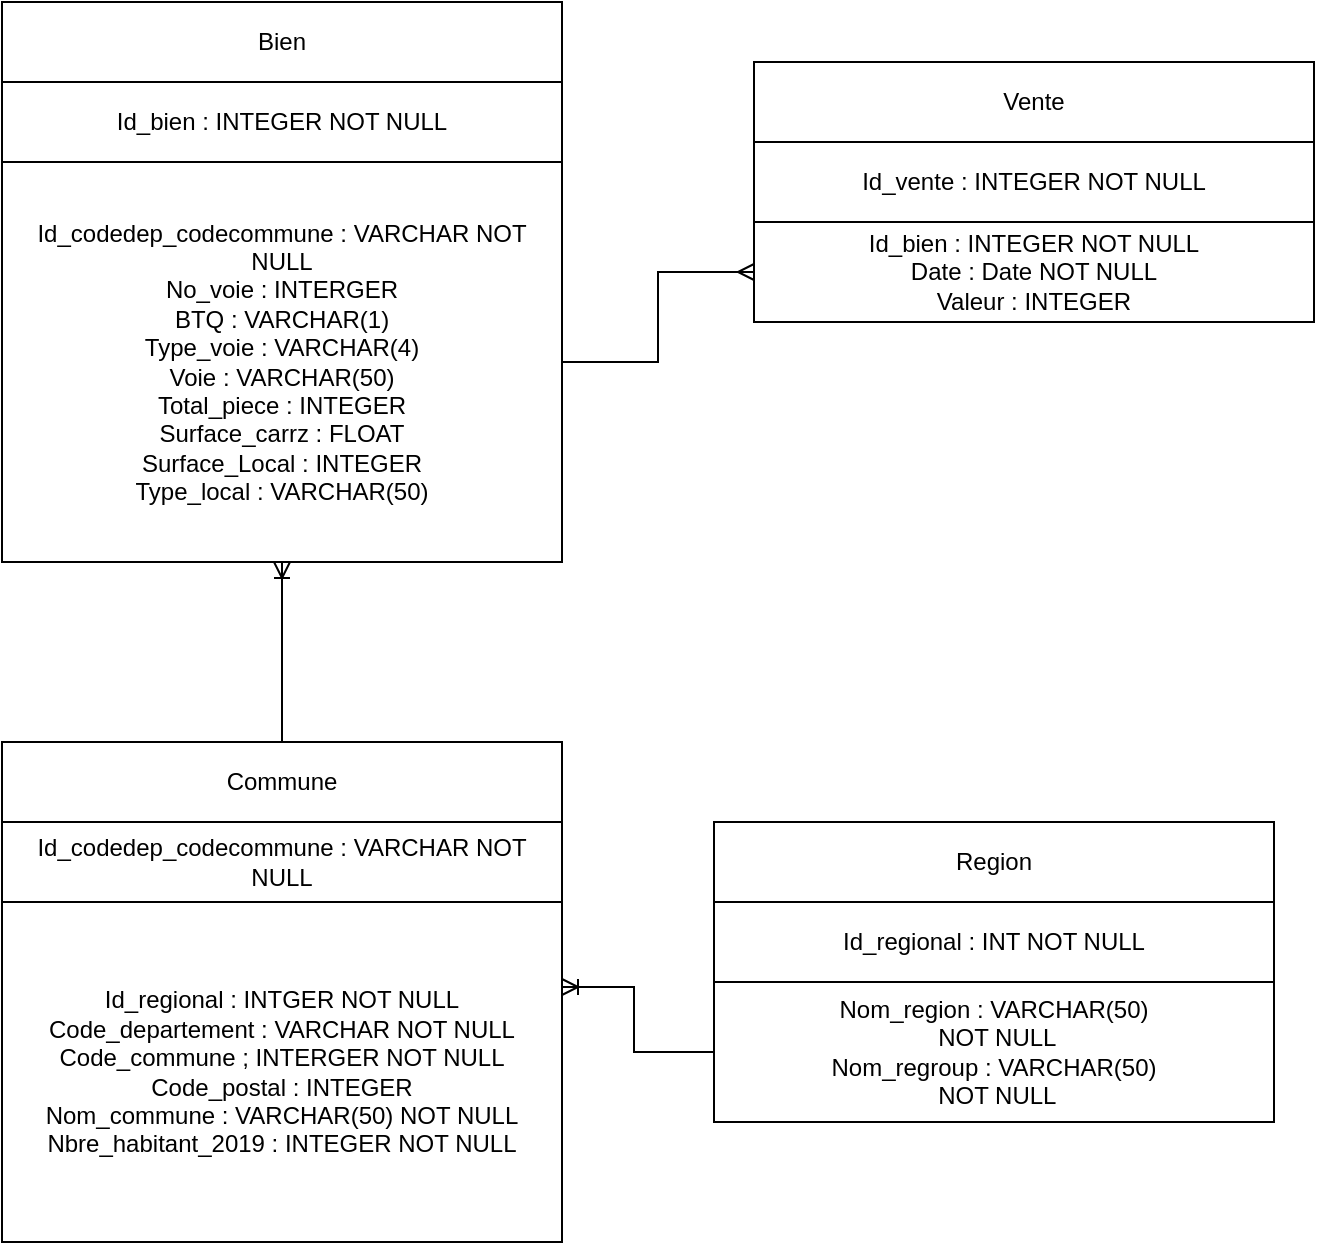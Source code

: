 <mxfile version="21.2.8" type="device">
  <diagram name="Page-1" id="pFAoL99INzklDiO9H6i0">
    <mxGraphModel dx="2046" dy="1891" grid="1" gridSize="10" guides="1" tooltips="1" connect="1" arrows="1" fold="1" page="1" pageScale="1" pageWidth="827" pageHeight="1169" math="0" shadow="0">
      <root>
        <mxCell id="0" />
        <mxCell id="1" parent="0" />
        <mxCell id="TMwlR4mTLICL3NxWOepm-2" value="Bien" style="rounded=0;whiteSpace=wrap;html=1;" parent="1" vertex="1">
          <mxGeometry x="-156" y="-850" width="280" height="40" as="geometry" />
        </mxCell>
        <mxCell id="TMwlR4mTLICL3NxWOepm-3" value="Id_bien : INTEGER NOT NULL" style="rounded=0;whiteSpace=wrap;html=1;" parent="1" vertex="1">
          <mxGeometry x="-156" y="-810" width="280" height="40" as="geometry" />
        </mxCell>
        <mxCell id="lXuE5KHZ9plbNCozS5o0-3" style="edgeStyle=orthogonalEdgeStyle;rounded=0;orthogonalLoop=1;jettySize=auto;html=1;exitX=1;exitY=0.5;exitDx=0;exitDy=0;endArrow=ERmany;endFill=0;" parent="1" source="TMwlR4mTLICL3NxWOepm-4" target="TMwlR4mTLICL3NxWOepm-7" edge="1">
          <mxGeometry relative="1" as="geometry" />
        </mxCell>
        <mxCell id="TMwlR4mTLICL3NxWOepm-4" value="Id_codedep_codecommune : VARCHAR NOT NULL&lt;br&gt;No_voie : INTERGER&lt;br&gt;BTQ : VARCHAR(1)&lt;br&gt;Type_voie : VARCHAR(4)&lt;br&gt;Voie : VARCHAR(50)&lt;br&gt;Total_piece : INTEGER&lt;br&gt;Surface_carrz : FLOAT&lt;br&gt;Surface_Local : INTEGER&lt;br&gt;Type_local : VARCHAR(50)" style="rounded=0;whiteSpace=wrap;html=1;" parent="1" vertex="1">
          <mxGeometry x="-156" y="-770" width="280" height="200" as="geometry" />
        </mxCell>
        <mxCell id="TMwlR4mTLICL3NxWOepm-5" value="Vente" style="rounded=0;whiteSpace=wrap;html=1;" parent="1" vertex="1">
          <mxGeometry x="220" y="-820" width="280" height="40" as="geometry" />
        </mxCell>
        <mxCell id="TMwlR4mTLICL3NxWOepm-6" value="Id_vente : INTEGER NOT NULL" style="rounded=0;whiteSpace=wrap;html=1;" parent="1" vertex="1">
          <mxGeometry x="220" y="-780" width="280" height="40" as="geometry" />
        </mxCell>
        <mxCell id="TMwlR4mTLICL3NxWOepm-7" value="Id_bien : INTEGER NOT NULL&lt;br&gt;Date : Date NOT NULL&lt;br&gt;Valeur : INTEGER" style="rounded=0;whiteSpace=wrap;html=1;" parent="1" vertex="1">
          <mxGeometry x="220" y="-740" width="280" height="50" as="geometry" />
        </mxCell>
        <mxCell id="lXuE5KHZ9plbNCozS5o0-2" style="edgeStyle=orthogonalEdgeStyle;rounded=0;orthogonalLoop=1;jettySize=auto;html=1;entryX=0.5;entryY=1;entryDx=0;entryDy=0;endArrow=ERoneToMany;endFill=0;" parent="1" source="TMwlR4mTLICL3NxWOepm-8" target="TMwlR4mTLICL3NxWOepm-4" edge="1">
          <mxGeometry relative="1" as="geometry" />
        </mxCell>
        <mxCell id="TMwlR4mTLICL3NxWOepm-8" value="Commune" style="rounded=0;whiteSpace=wrap;html=1;" parent="1" vertex="1">
          <mxGeometry x="-156" y="-480" width="280" height="40" as="geometry" />
        </mxCell>
        <mxCell id="TMwlR4mTLICL3NxWOepm-9" value="Id_codedep_codecommune : VARCHAR NOT NULL" style="rounded=0;whiteSpace=wrap;html=1;" parent="1" vertex="1">
          <mxGeometry x="-156" y="-440" width="280" height="40" as="geometry" />
        </mxCell>
        <mxCell id="TMwlR4mTLICL3NxWOepm-10" value="Id_regional : INTGER NOT NULL&lt;br&gt;Code_departement : VARCHAR NOT NULL&lt;br&gt;Code_commune ; INTERGER NOT NULL&lt;br&gt;Code_postal : INTEGER&lt;br&gt;Nom_commune : VARCHAR(50) NOT NULL&lt;br&gt;Nbre_habitant_2019 : INTEGER NOT NULL" style="rounded=0;whiteSpace=wrap;html=1;" parent="1" vertex="1">
          <mxGeometry x="-156" y="-400" width="280" height="170" as="geometry" />
        </mxCell>
        <mxCell id="TMwlR4mTLICL3NxWOepm-67" value="Region" style="rounded=0;whiteSpace=wrap;html=1;" parent="1" vertex="1">
          <mxGeometry x="200" y="-440" width="280" height="40" as="geometry" />
        </mxCell>
        <mxCell id="TMwlR4mTLICL3NxWOepm-68" value="Id_regional : INT NOT NULL" style="rounded=0;whiteSpace=wrap;html=1;" parent="1" vertex="1">
          <mxGeometry x="200" y="-400" width="280" height="40" as="geometry" />
        </mxCell>
        <mxCell id="TMwlR4mTLICL3NxWOepm-69" value="Nom_region :&amp;nbsp;VARCHAR(50)&lt;br&gt;&amp;nbsp;NOT NULL&lt;br&gt;Nom_regroup : VARCHAR(50)&lt;br style=&quot;border-color: var(--border-color);&quot;&gt;&amp;nbsp;NOT NULL" style="rounded=0;whiteSpace=wrap;html=1;" parent="1" vertex="1">
          <mxGeometry x="200" y="-360" width="280" height="70" as="geometry" />
        </mxCell>
        <mxCell id="lXuE5KHZ9plbNCozS5o0-6" style="edgeStyle=orthogonalEdgeStyle;rounded=0;orthogonalLoop=1;jettySize=auto;html=1;entryX=1;entryY=0.25;entryDx=0;entryDy=0;endArrow=ERoneToMany;endFill=0;exitX=0;exitY=0.5;exitDx=0;exitDy=0;" parent="1" source="TMwlR4mTLICL3NxWOepm-69" target="TMwlR4mTLICL3NxWOepm-10" edge="1">
          <mxGeometry relative="1" as="geometry">
            <mxPoint x="-6" y="-470" as="sourcePoint" />
            <mxPoint x="-6" y="-560" as="targetPoint" />
            <Array as="points">
              <mxPoint x="160" y="-325" />
              <mxPoint x="160" y="-357" />
            </Array>
          </mxGeometry>
        </mxCell>
      </root>
    </mxGraphModel>
  </diagram>
</mxfile>
